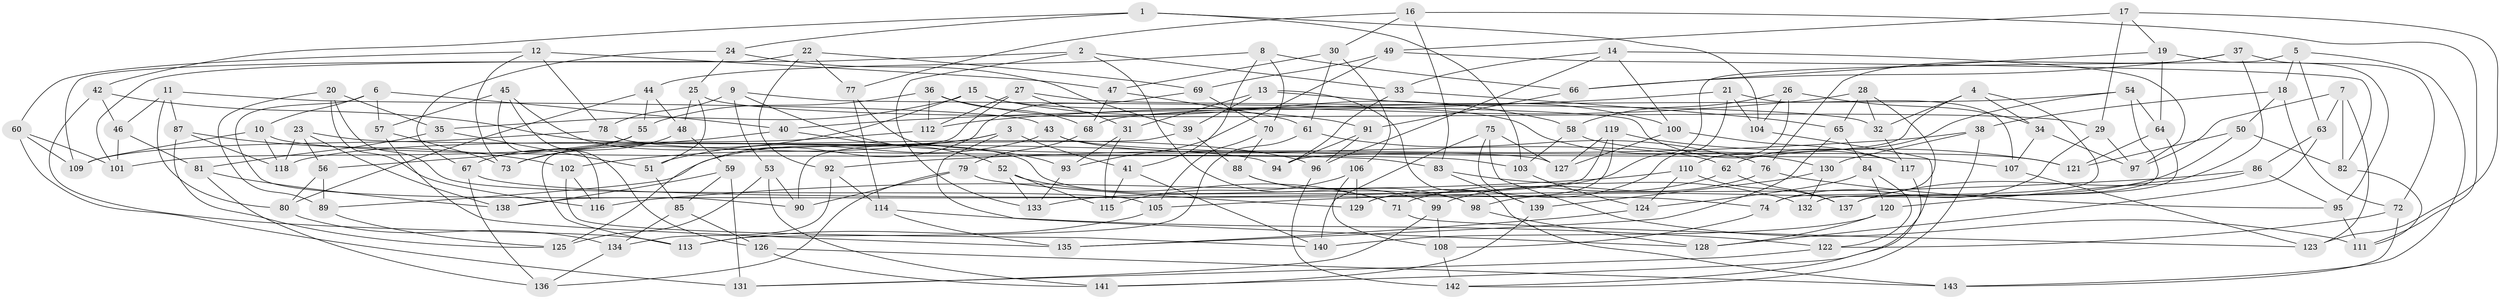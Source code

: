 // Generated by graph-tools (version 1.1) at 2025/16/03/09/25 04:16:23]
// undirected, 143 vertices, 286 edges
graph export_dot {
graph [start="1"]
  node [color=gray90,style=filled];
  1;
  2;
  3;
  4;
  5;
  6;
  7;
  8;
  9;
  10;
  11;
  12;
  13;
  14;
  15;
  16;
  17;
  18;
  19;
  20;
  21;
  22;
  23;
  24;
  25;
  26;
  27;
  28;
  29;
  30;
  31;
  32;
  33;
  34;
  35;
  36;
  37;
  38;
  39;
  40;
  41;
  42;
  43;
  44;
  45;
  46;
  47;
  48;
  49;
  50;
  51;
  52;
  53;
  54;
  55;
  56;
  57;
  58;
  59;
  60;
  61;
  62;
  63;
  64;
  65;
  66;
  67;
  68;
  69;
  70;
  71;
  72;
  73;
  74;
  75;
  76;
  77;
  78;
  79;
  80;
  81;
  82;
  83;
  84;
  85;
  86;
  87;
  88;
  89;
  90;
  91;
  92;
  93;
  94;
  95;
  96;
  97;
  98;
  99;
  100;
  101;
  102;
  103;
  104;
  105;
  106;
  107;
  108;
  109;
  110;
  111;
  112;
  113;
  114;
  115;
  116;
  117;
  118;
  119;
  120;
  121;
  122;
  123;
  124;
  125;
  126;
  127;
  128;
  129;
  130;
  131;
  132;
  133;
  134;
  135;
  136;
  137;
  138;
  139;
  140;
  141;
  142;
  143;
  1 -- 42;
  1 -- 24;
  1 -- 104;
  1 -- 103;
  2 -- 33;
  2 -- 101;
  2 -- 71;
  2 -- 133;
  3 -- 102;
  3 -- 41;
  3 -- 51;
  3 -- 128;
  4 -- 132;
  4 -- 32;
  4 -- 34;
  4 -- 94;
  5 -- 18;
  5 -- 133;
  5 -- 143;
  5 -- 63;
  6 -- 57;
  6 -- 40;
  6 -- 90;
  6 -- 10;
  7 -- 123;
  7 -- 97;
  7 -- 63;
  7 -- 82;
  8 -- 41;
  8 -- 70;
  8 -- 66;
  8 -- 44;
  9 -- 117;
  9 -- 53;
  9 -- 93;
  9 -- 78;
  10 -- 109;
  10 -- 118;
  10 -- 83;
  11 -- 46;
  11 -- 87;
  11 -- 43;
  11 -- 80;
  12 -- 78;
  12 -- 73;
  12 -- 60;
  12 -- 47;
  13 -- 39;
  13 -- 100;
  13 -- 31;
  13 -- 143;
  14 -- 100;
  14 -- 96;
  14 -- 97;
  14 -- 33;
  15 -- 58;
  15 -- 130;
  15 -- 73;
  15 -- 35;
  16 -- 111;
  16 -- 30;
  16 -- 77;
  16 -- 83;
  17 -- 19;
  17 -- 123;
  17 -- 49;
  17 -- 29;
  18 -- 38;
  18 -- 72;
  18 -- 50;
  19 -- 64;
  19 -- 66;
  19 -- 95;
  20 -- 89;
  20 -- 116;
  20 -- 105;
  20 -- 35;
  21 -- 129;
  21 -- 40;
  21 -- 104;
  21 -- 107;
  22 -- 77;
  22 -- 109;
  22 -- 69;
  22 -- 92;
  23 -- 94;
  23 -- 138;
  23 -- 118;
  23 -- 56;
  24 -- 39;
  24 -- 67;
  24 -- 25;
  25 -- 51;
  25 -- 29;
  25 -- 48;
  26 -- 104;
  26 -- 110;
  26 -- 34;
  26 -- 58;
  27 -- 113;
  27 -- 32;
  27 -- 112;
  27 -- 31;
  28 -- 112;
  28 -- 65;
  28 -- 32;
  28 -- 74;
  29 -- 97;
  29 -- 74;
  30 -- 61;
  30 -- 47;
  30 -- 106;
  31 -- 115;
  31 -- 93;
  32 -- 117;
  33 -- 65;
  33 -- 94;
  34 -- 107;
  34 -- 97;
  35 -- 51;
  35 -- 81;
  36 -- 112;
  36 -- 55;
  36 -- 68;
  36 -- 91;
  37 -- 120;
  37 -- 72;
  37 -- 76;
  37 -- 66;
  38 -- 130;
  38 -- 92;
  38 -- 142;
  39 -- 90;
  39 -- 88;
  40 -- 56;
  40 -- 52;
  41 -- 115;
  41 -- 140;
  42 -- 46;
  42 -- 96;
  42 -- 113;
  43 -- 107;
  43 -- 62;
  43 -- 89;
  44 -- 55;
  44 -- 48;
  44 -- 80;
  45 -- 126;
  45 -- 98;
  45 -- 116;
  45 -- 57;
  46 -- 81;
  46 -- 101;
  47 -- 68;
  47 -- 61;
  48 -- 73;
  48 -- 59;
  49 -- 93;
  49 -- 82;
  49 -- 69;
  50 -- 121;
  50 -- 98;
  50 -- 82;
  51 -- 85;
  52 -- 115;
  52 -- 133;
  52 -- 71;
  53 -- 125;
  53 -- 90;
  53 -- 141;
  54 -- 62;
  54 -- 68;
  54 -- 132;
  54 -- 64;
  55 -- 67;
  55 -- 101;
  56 -- 80;
  56 -- 89;
  57 -- 73;
  57 -- 135;
  58 -- 103;
  58 -- 121;
  59 -- 138;
  59 -- 85;
  59 -- 131;
  60 -- 109;
  60 -- 101;
  60 -- 131;
  61 -- 113;
  61 -- 76;
  62 -- 137;
  62 -- 71;
  63 -- 128;
  63 -- 86;
  64 -- 121;
  64 -- 137;
  65 -- 135;
  65 -- 84;
  66 -- 91;
  67 -- 74;
  67 -- 136;
  68 -- 79;
  69 -- 125;
  69 -- 70;
  70 -- 105;
  70 -- 88;
  71 -- 123;
  72 -- 143;
  72 -- 122;
  74 -- 108;
  75 -- 140;
  75 -- 127;
  75 -- 139;
  75 -- 111;
  76 -- 99;
  76 -- 95;
  77 -- 114;
  77 -- 127;
  78 -- 103;
  78 -- 109;
  79 -- 90;
  79 -- 136;
  79 -- 129;
  80 -- 134;
  81 -- 138;
  81 -- 136;
  82 -- 111;
  83 -- 132;
  83 -- 139;
  84 -- 124;
  84 -- 120;
  84 -- 122;
  85 -- 134;
  85 -- 126;
  86 -- 137;
  86 -- 105;
  86 -- 95;
  87 -- 102;
  87 -- 125;
  87 -- 118;
  88 -- 99;
  88 -- 98;
  89 -- 125;
  91 -- 94;
  91 -- 96;
  92 -- 134;
  92 -- 114;
  93 -- 133;
  95 -- 111;
  96 -- 142;
  98 -- 128;
  99 -- 108;
  99 -- 131;
  100 -- 117;
  100 -- 127;
  102 -- 140;
  102 -- 116;
  103 -- 124;
  104 -- 141;
  105 -- 113;
  106 -- 108;
  106 -- 129;
  106 -- 115;
  107 -- 123;
  108 -- 142;
  110 -- 137;
  110 -- 116;
  110 -- 124;
  112 -- 118;
  114 -- 122;
  114 -- 135;
  117 -- 142;
  119 -- 121;
  119 -- 129;
  119 -- 127;
  119 -- 138;
  120 -- 140;
  120 -- 128;
  122 -- 131;
  124 -- 135;
  126 -- 143;
  126 -- 141;
  130 -- 132;
  130 -- 139;
  134 -- 136;
  139 -- 141;
}
